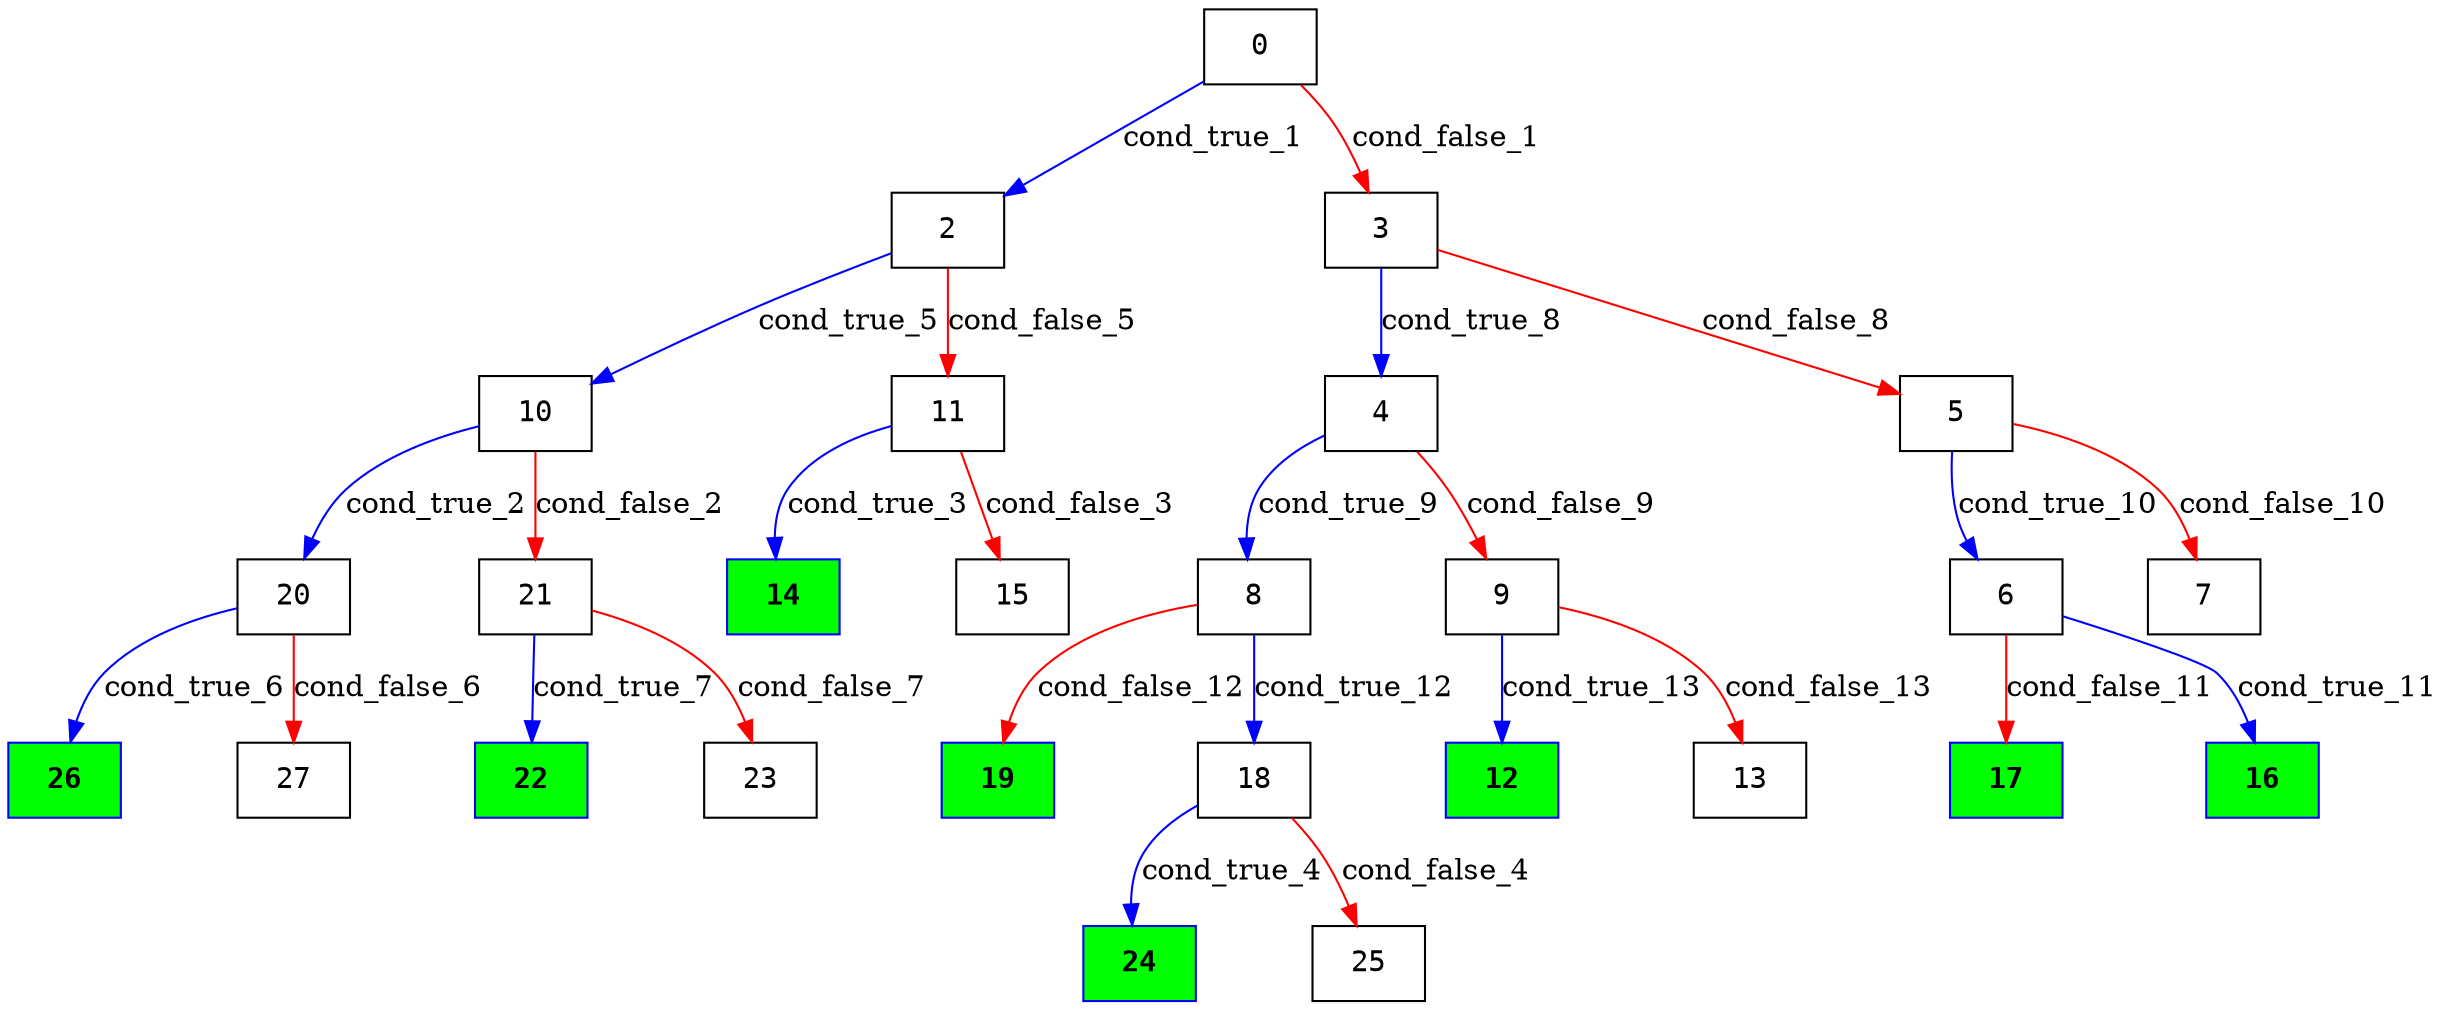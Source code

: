 digraph ExecutionTree {
	node [color=black fontname=Courier height=.5 shape=record]
	26 [color=blue, fillcolor=green, style=filled, fontcolor=black, fontname="Courier-Bold"]
	24 [color=blue, fillcolor=green, style=filled, fontcolor=black, fontname="Courier-Bold"]
	22 [color=blue, fillcolor=green, style=filled, fontcolor=black, fontname="Courier-Bold"]
	19 [color=blue, fillcolor=green, style=filled, fontcolor=black, fontname="Courier-Bold"]
	17 [color=blue, fillcolor=green, style=filled, fontcolor=black, fontname="Courier-Bold"]
	16 [color=blue, fillcolor=green, style=filled, fontcolor=black, fontname="Courier-Bold"]
	14 [color=blue, fillcolor=green, style=filled, fontcolor=black, fontname="Courier-Bold"]
	12 [color=blue, fillcolor=green, style=filled, fontcolor=black, fontname="Courier-Bold"]
	0 -> 2 [label=cond_true_1 color=blue]
	0 -> 3 [label=cond_false_1 color=red]
	2 -> 10 [label=cond_true_5 color=blue]
	2 -> 11 [label=cond_false_5 color=red]
	3 -> 4 [label=cond_true_8 color=blue]
	3 -> 5 [label=cond_false_8 color=red]
	10 -> 20 [label=cond_true_2 color=blue]
	10 -> 21 [label=cond_false_2 color=red]
	20 -> 26 [label=cond_true_6 color=blue]
	20 -> 27 [label=cond_false_6 color=red]
	21 -> 22 [label=cond_true_7 color=blue]
	21 -> 23 [label=cond_false_7 color=red]
	11 -> 14 [label=cond_true_3 color=blue]
	11 -> 15 [label=cond_false_3 color=red]
	18 -> 24 [label=cond_true_4 color=blue]
	18 -> 25 [label=cond_false_4 color=red]
	4 -> 8 [label=cond_true_9 color=blue]
	4 -> 9 [label=cond_false_9 color=red]
	5 -> 6 [label=cond_true_10 color=blue]
	5 -> 7 [label=cond_false_10 color=red]
	8 -> 18 [label=cond_true_12 color=blue]
	8 -> 19 [label=cond_false_12 color=red]
	9 -> 12 [label=cond_true_13 color=blue]
	9 -> 13 [label=cond_false_13 color=red]
	6 -> 16 [label=cond_true_11 color=blue]
	6 -> 17 [label=cond_false_11 color=red]
}

